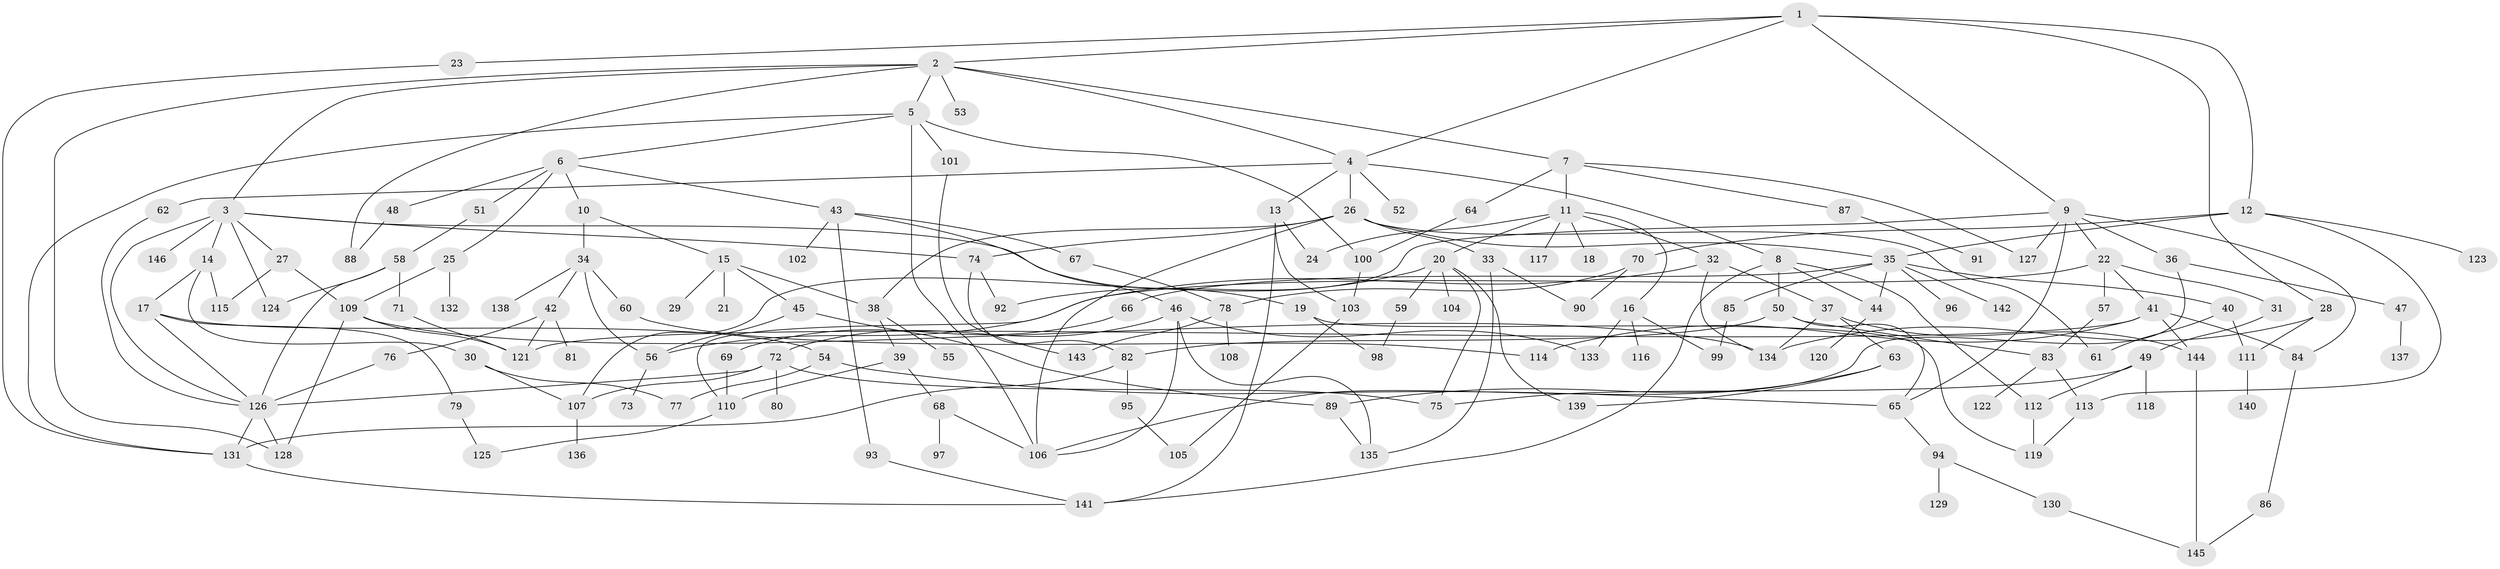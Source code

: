 // coarse degree distribution, {10: 0.0273972602739726, 1: 0.3013698630136986, 7: 0.0821917808219178, 4: 0.136986301369863, 2: 0.2328767123287671, 8: 0.0136986301369863, 5: 0.1232876712328767, 3: 0.0410958904109589, 14: 0.0136986301369863, 11: 0.0136986301369863, 9: 0.0136986301369863}
// Generated by graph-tools (version 1.1) at 2025/45/03/04/25 21:45:48]
// undirected, 146 vertices, 218 edges
graph export_dot {
graph [start="1"]
  node [color=gray90,style=filled];
  1;
  2;
  3;
  4;
  5;
  6;
  7;
  8;
  9;
  10;
  11;
  12;
  13;
  14;
  15;
  16;
  17;
  18;
  19;
  20;
  21;
  22;
  23;
  24;
  25;
  26;
  27;
  28;
  29;
  30;
  31;
  32;
  33;
  34;
  35;
  36;
  37;
  38;
  39;
  40;
  41;
  42;
  43;
  44;
  45;
  46;
  47;
  48;
  49;
  50;
  51;
  52;
  53;
  54;
  55;
  56;
  57;
  58;
  59;
  60;
  61;
  62;
  63;
  64;
  65;
  66;
  67;
  68;
  69;
  70;
  71;
  72;
  73;
  74;
  75;
  76;
  77;
  78;
  79;
  80;
  81;
  82;
  83;
  84;
  85;
  86;
  87;
  88;
  89;
  90;
  91;
  92;
  93;
  94;
  95;
  96;
  97;
  98;
  99;
  100;
  101;
  102;
  103;
  104;
  105;
  106;
  107;
  108;
  109;
  110;
  111;
  112;
  113;
  114;
  115;
  116;
  117;
  118;
  119;
  120;
  121;
  122;
  123;
  124;
  125;
  126;
  127;
  128;
  129;
  130;
  131;
  132;
  133;
  134;
  135;
  136;
  137;
  138;
  139;
  140;
  141;
  142;
  143;
  144;
  145;
  146;
  1 -- 2;
  1 -- 9;
  1 -- 12;
  1 -- 23;
  1 -- 28;
  1 -- 4;
  2 -- 3;
  2 -- 4;
  2 -- 5;
  2 -- 7;
  2 -- 53;
  2 -- 128;
  2 -- 88;
  3 -- 14;
  3 -- 19;
  3 -- 27;
  3 -- 74;
  3 -- 124;
  3 -- 146;
  3 -- 126;
  4 -- 8;
  4 -- 13;
  4 -- 26;
  4 -- 52;
  4 -- 62;
  5 -- 6;
  5 -- 101;
  5 -- 106;
  5 -- 100;
  5 -- 131;
  6 -- 10;
  6 -- 25;
  6 -- 43;
  6 -- 48;
  6 -- 51;
  7 -- 11;
  7 -- 64;
  7 -- 87;
  7 -- 127;
  8 -- 44;
  8 -- 50;
  8 -- 112;
  8 -- 141;
  9 -- 22;
  9 -- 36;
  9 -- 65;
  9 -- 84;
  9 -- 127;
  9 -- 107;
  10 -- 15;
  10 -- 34;
  11 -- 16;
  11 -- 18;
  11 -- 20;
  11 -- 24;
  11 -- 32;
  11 -- 117;
  12 -- 70;
  12 -- 113;
  12 -- 123;
  12 -- 35;
  13 -- 103;
  13 -- 141;
  13 -- 24;
  14 -- 17;
  14 -- 30;
  14 -- 115;
  15 -- 21;
  15 -- 29;
  15 -- 45;
  15 -- 38;
  16 -- 99;
  16 -- 116;
  16 -- 133;
  17 -- 54;
  17 -- 79;
  17 -- 126;
  19 -- 98;
  19 -- 119;
  20 -- 59;
  20 -- 92;
  20 -- 104;
  20 -- 139;
  20 -- 75;
  22 -- 31;
  22 -- 41;
  22 -- 56;
  22 -- 57;
  23 -- 131;
  25 -- 109;
  25 -- 132;
  26 -- 33;
  26 -- 35;
  26 -- 38;
  26 -- 61;
  26 -- 106;
  26 -- 74;
  27 -- 115;
  27 -- 109;
  28 -- 111;
  28 -- 134;
  30 -- 77;
  30 -- 107;
  31 -- 49;
  32 -- 37;
  32 -- 110;
  32 -- 134;
  33 -- 90;
  33 -- 135;
  34 -- 42;
  34 -- 60;
  34 -- 138;
  34 -- 56;
  35 -- 40;
  35 -- 66;
  35 -- 85;
  35 -- 96;
  35 -- 142;
  35 -- 44;
  36 -- 47;
  36 -- 106;
  37 -- 63;
  37 -- 144;
  37 -- 134;
  38 -- 39;
  38 -- 55;
  39 -- 68;
  39 -- 110;
  40 -- 61;
  40 -- 111;
  41 -- 114;
  41 -- 144;
  41 -- 84;
  41 -- 121;
  42 -- 76;
  42 -- 81;
  42 -- 121;
  43 -- 46;
  43 -- 67;
  43 -- 93;
  43 -- 102;
  44 -- 120;
  45 -- 56;
  45 -- 89;
  46 -- 72;
  46 -- 106;
  46 -- 135;
  46 -- 133;
  47 -- 137;
  48 -- 88;
  49 -- 75;
  49 -- 118;
  49 -- 112;
  50 -- 82;
  50 -- 83;
  50 -- 65;
  51 -- 58;
  54 -- 77;
  54 -- 65;
  56 -- 73;
  57 -- 83;
  58 -- 71;
  58 -- 124;
  58 -- 126;
  59 -- 98;
  60 -- 114;
  62 -- 126;
  63 -- 89;
  63 -- 139;
  64 -- 100;
  65 -- 94;
  66 -- 69;
  67 -- 78;
  68 -- 97;
  68 -- 106;
  69 -- 110;
  70 -- 90;
  70 -- 78;
  71 -- 121;
  72 -- 80;
  72 -- 107;
  72 -- 126;
  72 -- 75;
  74 -- 92;
  74 -- 82;
  76 -- 126;
  78 -- 108;
  78 -- 143;
  79 -- 125;
  82 -- 95;
  82 -- 131;
  83 -- 122;
  83 -- 113;
  84 -- 86;
  85 -- 99;
  86 -- 145;
  87 -- 91;
  89 -- 135;
  93 -- 141;
  94 -- 129;
  94 -- 130;
  95 -- 105;
  100 -- 103;
  101 -- 143;
  103 -- 105;
  107 -- 136;
  109 -- 128;
  109 -- 121;
  109 -- 134;
  110 -- 125;
  111 -- 140;
  112 -- 119;
  113 -- 119;
  126 -- 131;
  126 -- 128;
  130 -- 145;
  131 -- 141;
  144 -- 145;
}
